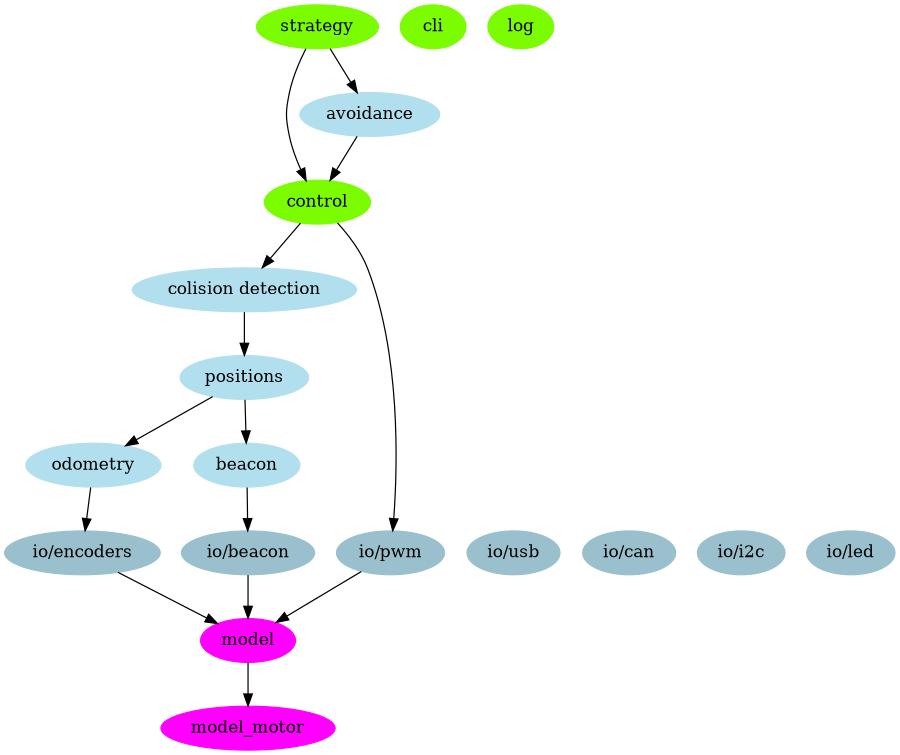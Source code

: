 digraph robot
{
	size="6,6";
	// modules - taches
	node [color=lawngreen, style=filled ]
	strategy
	control
	cli
	log

	// modules - fonctions
	node [color=lightblue2, style=filled ]
	avoidance
	"colision detection"
	positions
	odometry
	beacon

	// io
	node [color=lightblue3, style=filled ]
	{
		rank=same;
		"io/pwm"
		"io/encoders"
		"io/beacon"
		"io/usb"
		"io/can"
		"io/i2c"
		"io/led"
	}

	// modèle - simulation
	node [color=magenta, style=filled ]
	model
	model_motor

	// liens
	strategy -> avoidance
	strategy -> control
	avoidance -> control
	control -> "colision detection"
	"colision detection" -> positions
	positions -> odometry
	positions -> beacon

	beacon -> "io/beacon"
	odometry -> "io/encoders"
	control -> "io/pwm"
	"io/pwm" -> model
	"io/encoders" -> model
	"io/beacon" -> model
	model -> model_motor	
}
